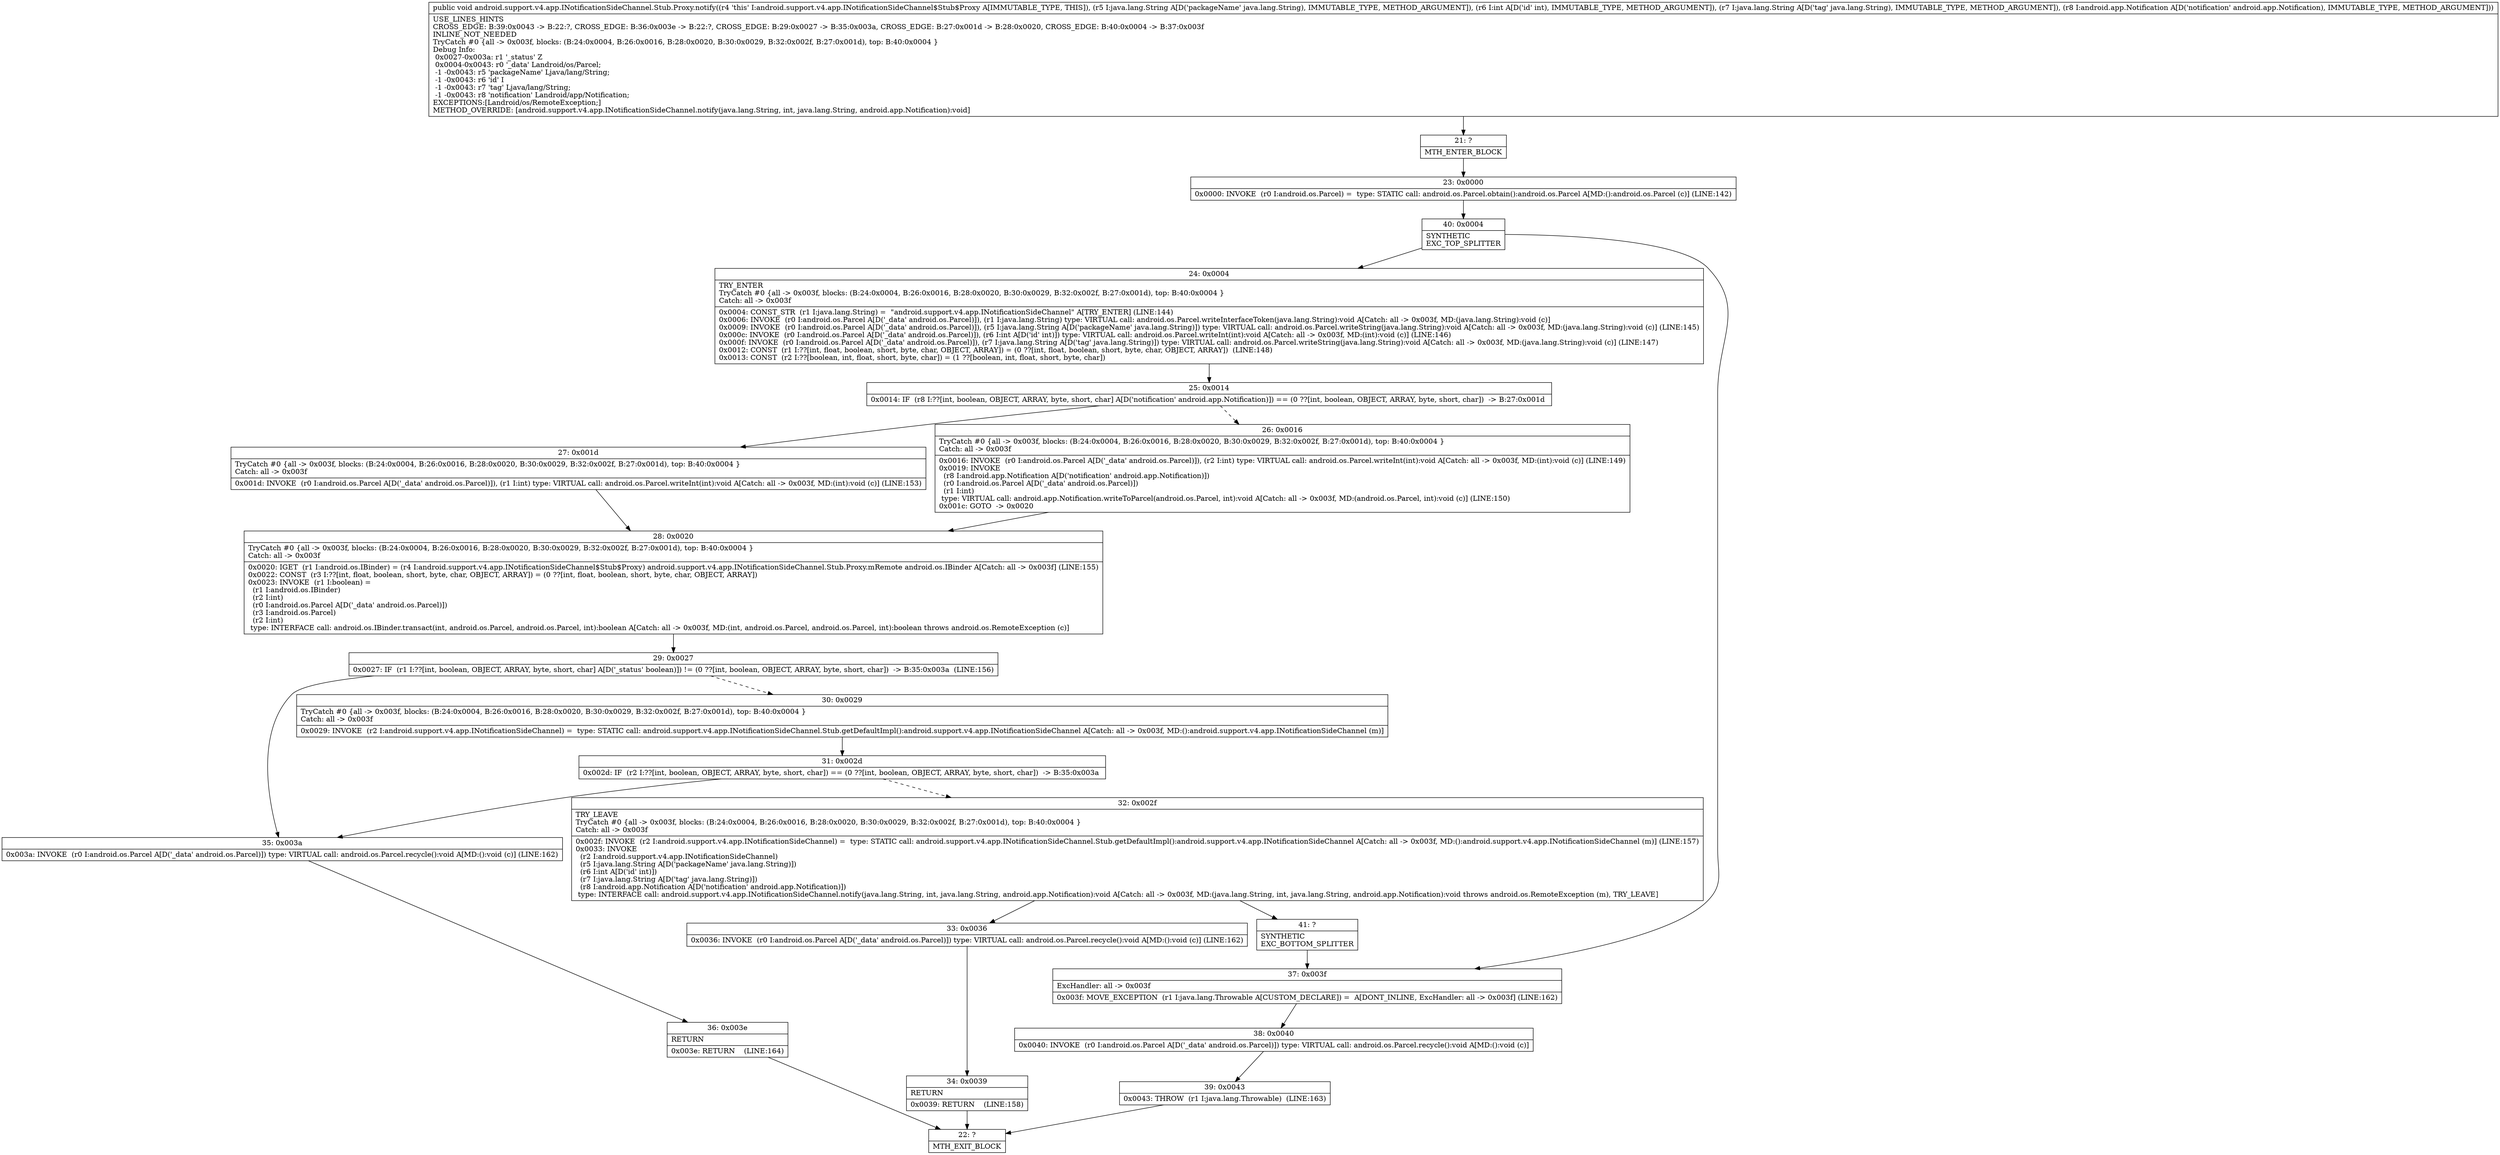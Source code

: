 digraph "CFG forandroid.support.v4.app.INotificationSideChannel.Stub.Proxy.notify(Ljava\/lang\/String;ILjava\/lang\/String;Landroid\/app\/Notification;)V" {
Node_21 [shape=record,label="{21\:\ ?|MTH_ENTER_BLOCK\l}"];
Node_23 [shape=record,label="{23\:\ 0x0000|0x0000: INVOKE  (r0 I:android.os.Parcel) =  type: STATIC call: android.os.Parcel.obtain():android.os.Parcel A[MD:():android.os.Parcel (c)] (LINE:142)\l}"];
Node_40 [shape=record,label="{40\:\ 0x0004|SYNTHETIC\lEXC_TOP_SPLITTER\l}"];
Node_24 [shape=record,label="{24\:\ 0x0004|TRY_ENTER\lTryCatch #0 \{all \-\> 0x003f, blocks: (B:24:0x0004, B:26:0x0016, B:28:0x0020, B:30:0x0029, B:32:0x002f, B:27:0x001d), top: B:40:0x0004 \}\lCatch: all \-\> 0x003f\l|0x0004: CONST_STR  (r1 I:java.lang.String) =  \"android.support.v4.app.INotificationSideChannel\" A[TRY_ENTER] (LINE:144)\l0x0006: INVOKE  (r0 I:android.os.Parcel A[D('_data' android.os.Parcel)]), (r1 I:java.lang.String) type: VIRTUAL call: android.os.Parcel.writeInterfaceToken(java.lang.String):void A[Catch: all \-\> 0x003f, MD:(java.lang.String):void (c)]\l0x0009: INVOKE  (r0 I:android.os.Parcel A[D('_data' android.os.Parcel)]), (r5 I:java.lang.String A[D('packageName' java.lang.String)]) type: VIRTUAL call: android.os.Parcel.writeString(java.lang.String):void A[Catch: all \-\> 0x003f, MD:(java.lang.String):void (c)] (LINE:145)\l0x000c: INVOKE  (r0 I:android.os.Parcel A[D('_data' android.os.Parcel)]), (r6 I:int A[D('id' int)]) type: VIRTUAL call: android.os.Parcel.writeInt(int):void A[Catch: all \-\> 0x003f, MD:(int):void (c)] (LINE:146)\l0x000f: INVOKE  (r0 I:android.os.Parcel A[D('_data' android.os.Parcel)]), (r7 I:java.lang.String A[D('tag' java.lang.String)]) type: VIRTUAL call: android.os.Parcel.writeString(java.lang.String):void A[Catch: all \-\> 0x003f, MD:(java.lang.String):void (c)] (LINE:147)\l0x0012: CONST  (r1 I:??[int, float, boolean, short, byte, char, OBJECT, ARRAY]) = (0 ??[int, float, boolean, short, byte, char, OBJECT, ARRAY])  (LINE:148)\l0x0013: CONST  (r2 I:??[boolean, int, float, short, byte, char]) = (1 ??[boolean, int, float, short, byte, char]) \l}"];
Node_25 [shape=record,label="{25\:\ 0x0014|0x0014: IF  (r8 I:??[int, boolean, OBJECT, ARRAY, byte, short, char] A[D('notification' android.app.Notification)]) == (0 ??[int, boolean, OBJECT, ARRAY, byte, short, char])  \-\> B:27:0x001d \l}"];
Node_26 [shape=record,label="{26\:\ 0x0016|TryCatch #0 \{all \-\> 0x003f, blocks: (B:24:0x0004, B:26:0x0016, B:28:0x0020, B:30:0x0029, B:32:0x002f, B:27:0x001d), top: B:40:0x0004 \}\lCatch: all \-\> 0x003f\l|0x0016: INVOKE  (r0 I:android.os.Parcel A[D('_data' android.os.Parcel)]), (r2 I:int) type: VIRTUAL call: android.os.Parcel.writeInt(int):void A[Catch: all \-\> 0x003f, MD:(int):void (c)] (LINE:149)\l0x0019: INVOKE  \l  (r8 I:android.app.Notification A[D('notification' android.app.Notification)])\l  (r0 I:android.os.Parcel A[D('_data' android.os.Parcel)])\l  (r1 I:int)\l type: VIRTUAL call: android.app.Notification.writeToParcel(android.os.Parcel, int):void A[Catch: all \-\> 0x003f, MD:(android.os.Parcel, int):void (c)] (LINE:150)\l0x001c: GOTO  \-\> 0x0020 \l}"];
Node_28 [shape=record,label="{28\:\ 0x0020|TryCatch #0 \{all \-\> 0x003f, blocks: (B:24:0x0004, B:26:0x0016, B:28:0x0020, B:30:0x0029, B:32:0x002f, B:27:0x001d), top: B:40:0x0004 \}\lCatch: all \-\> 0x003f\l|0x0020: IGET  (r1 I:android.os.IBinder) = (r4 I:android.support.v4.app.INotificationSideChannel$Stub$Proxy) android.support.v4.app.INotificationSideChannel.Stub.Proxy.mRemote android.os.IBinder A[Catch: all \-\> 0x003f] (LINE:155)\l0x0022: CONST  (r3 I:??[int, float, boolean, short, byte, char, OBJECT, ARRAY]) = (0 ??[int, float, boolean, short, byte, char, OBJECT, ARRAY]) \l0x0023: INVOKE  (r1 I:boolean) = \l  (r1 I:android.os.IBinder)\l  (r2 I:int)\l  (r0 I:android.os.Parcel A[D('_data' android.os.Parcel)])\l  (r3 I:android.os.Parcel)\l  (r2 I:int)\l type: INTERFACE call: android.os.IBinder.transact(int, android.os.Parcel, android.os.Parcel, int):boolean A[Catch: all \-\> 0x003f, MD:(int, android.os.Parcel, android.os.Parcel, int):boolean throws android.os.RemoteException (c)]\l}"];
Node_29 [shape=record,label="{29\:\ 0x0027|0x0027: IF  (r1 I:??[int, boolean, OBJECT, ARRAY, byte, short, char] A[D('_status' boolean)]) != (0 ??[int, boolean, OBJECT, ARRAY, byte, short, char])  \-\> B:35:0x003a  (LINE:156)\l}"];
Node_30 [shape=record,label="{30\:\ 0x0029|TryCatch #0 \{all \-\> 0x003f, blocks: (B:24:0x0004, B:26:0x0016, B:28:0x0020, B:30:0x0029, B:32:0x002f, B:27:0x001d), top: B:40:0x0004 \}\lCatch: all \-\> 0x003f\l|0x0029: INVOKE  (r2 I:android.support.v4.app.INotificationSideChannel) =  type: STATIC call: android.support.v4.app.INotificationSideChannel.Stub.getDefaultImpl():android.support.v4.app.INotificationSideChannel A[Catch: all \-\> 0x003f, MD:():android.support.v4.app.INotificationSideChannel (m)]\l}"];
Node_31 [shape=record,label="{31\:\ 0x002d|0x002d: IF  (r2 I:??[int, boolean, OBJECT, ARRAY, byte, short, char]) == (0 ??[int, boolean, OBJECT, ARRAY, byte, short, char])  \-\> B:35:0x003a \l}"];
Node_32 [shape=record,label="{32\:\ 0x002f|TRY_LEAVE\lTryCatch #0 \{all \-\> 0x003f, blocks: (B:24:0x0004, B:26:0x0016, B:28:0x0020, B:30:0x0029, B:32:0x002f, B:27:0x001d), top: B:40:0x0004 \}\lCatch: all \-\> 0x003f\l|0x002f: INVOKE  (r2 I:android.support.v4.app.INotificationSideChannel) =  type: STATIC call: android.support.v4.app.INotificationSideChannel.Stub.getDefaultImpl():android.support.v4.app.INotificationSideChannel A[Catch: all \-\> 0x003f, MD:():android.support.v4.app.INotificationSideChannel (m)] (LINE:157)\l0x0033: INVOKE  \l  (r2 I:android.support.v4.app.INotificationSideChannel)\l  (r5 I:java.lang.String A[D('packageName' java.lang.String)])\l  (r6 I:int A[D('id' int)])\l  (r7 I:java.lang.String A[D('tag' java.lang.String)])\l  (r8 I:android.app.Notification A[D('notification' android.app.Notification)])\l type: INTERFACE call: android.support.v4.app.INotificationSideChannel.notify(java.lang.String, int, java.lang.String, android.app.Notification):void A[Catch: all \-\> 0x003f, MD:(java.lang.String, int, java.lang.String, android.app.Notification):void throws android.os.RemoteException (m), TRY_LEAVE]\l}"];
Node_33 [shape=record,label="{33\:\ 0x0036|0x0036: INVOKE  (r0 I:android.os.Parcel A[D('_data' android.os.Parcel)]) type: VIRTUAL call: android.os.Parcel.recycle():void A[MD:():void (c)] (LINE:162)\l}"];
Node_34 [shape=record,label="{34\:\ 0x0039|RETURN\l|0x0039: RETURN    (LINE:158)\l}"];
Node_22 [shape=record,label="{22\:\ ?|MTH_EXIT_BLOCK\l}"];
Node_41 [shape=record,label="{41\:\ ?|SYNTHETIC\lEXC_BOTTOM_SPLITTER\l}"];
Node_35 [shape=record,label="{35\:\ 0x003a|0x003a: INVOKE  (r0 I:android.os.Parcel A[D('_data' android.os.Parcel)]) type: VIRTUAL call: android.os.Parcel.recycle():void A[MD:():void (c)] (LINE:162)\l}"];
Node_36 [shape=record,label="{36\:\ 0x003e|RETURN\l|0x003e: RETURN    (LINE:164)\l}"];
Node_27 [shape=record,label="{27\:\ 0x001d|TryCatch #0 \{all \-\> 0x003f, blocks: (B:24:0x0004, B:26:0x0016, B:28:0x0020, B:30:0x0029, B:32:0x002f, B:27:0x001d), top: B:40:0x0004 \}\lCatch: all \-\> 0x003f\l|0x001d: INVOKE  (r0 I:android.os.Parcel A[D('_data' android.os.Parcel)]), (r1 I:int) type: VIRTUAL call: android.os.Parcel.writeInt(int):void A[Catch: all \-\> 0x003f, MD:(int):void (c)] (LINE:153)\l}"];
Node_37 [shape=record,label="{37\:\ 0x003f|ExcHandler: all \-\> 0x003f\l|0x003f: MOVE_EXCEPTION  (r1 I:java.lang.Throwable A[CUSTOM_DECLARE]) =  A[DONT_INLINE, ExcHandler: all \-\> 0x003f] (LINE:162)\l}"];
Node_38 [shape=record,label="{38\:\ 0x0040|0x0040: INVOKE  (r0 I:android.os.Parcel A[D('_data' android.os.Parcel)]) type: VIRTUAL call: android.os.Parcel.recycle():void A[MD:():void (c)]\l}"];
Node_39 [shape=record,label="{39\:\ 0x0043|0x0043: THROW  (r1 I:java.lang.Throwable)  (LINE:163)\l}"];
MethodNode[shape=record,label="{public void android.support.v4.app.INotificationSideChannel.Stub.Proxy.notify((r4 'this' I:android.support.v4.app.INotificationSideChannel$Stub$Proxy A[IMMUTABLE_TYPE, THIS]), (r5 I:java.lang.String A[D('packageName' java.lang.String), IMMUTABLE_TYPE, METHOD_ARGUMENT]), (r6 I:int A[D('id' int), IMMUTABLE_TYPE, METHOD_ARGUMENT]), (r7 I:java.lang.String A[D('tag' java.lang.String), IMMUTABLE_TYPE, METHOD_ARGUMENT]), (r8 I:android.app.Notification A[D('notification' android.app.Notification), IMMUTABLE_TYPE, METHOD_ARGUMENT]))  | USE_LINES_HINTS\lCROSS_EDGE: B:39:0x0043 \-\> B:22:?, CROSS_EDGE: B:36:0x003e \-\> B:22:?, CROSS_EDGE: B:29:0x0027 \-\> B:35:0x003a, CROSS_EDGE: B:27:0x001d \-\> B:28:0x0020, CROSS_EDGE: B:40:0x0004 \-\> B:37:0x003f\lINLINE_NOT_NEEDED\lTryCatch #0 \{all \-\> 0x003f, blocks: (B:24:0x0004, B:26:0x0016, B:28:0x0020, B:30:0x0029, B:32:0x002f, B:27:0x001d), top: B:40:0x0004 \}\lDebug Info:\l  0x0027\-0x003a: r1 '_status' Z\l  0x0004\-0x0043: r0 '_data' Landroid\/os\/Parcel;\l  \-1 \-0x0043: r5 'packageName' Ljava\/lang\/String;\l  \-1 \-0x0043: r6 'id' I\l  \-1 \-0x0043: r7 'tag' Ljava\/lang\/String;\l  \-1 \-0x0043: r8 'notification' Landroid\/app\/Notification;\lEXCEPTIONS:[Landroid\/os\/RemoteException;]\lMETHOD_OVERRIDE: [android.support.v4.app.INotificationSideChannel.notify(java.lang.String, int, java.lang.String, android.app.Notification):void]\l}"];
MethodNode -> Node_21;Node_21 -> Node_23;
Node_23 -> Node_40;
Node_40 -> Node_24;
Node_40 -> Node_37;
Node_24 -> Node_25;
Node_25 -> Node_26[style=dashed];
Node_25 -> Node_27;
Node_26 -> Node_28;
Node_28 -> Node_29;
Node_29 -> Node_30[style=dashed];
Node_29 -> Node_35;
Node_30 -> Node_31;
Node_31 -> Node_32[style=dashed];
Node_31 -> Node_35;
Node_32 -> Node_33;
Node_32 -> Node_41;
Node_33 -> Node_34;
Node_34 -> Node_22;
Node_41 -> Node_37;
Node_35 -> Node_36;
Node_36 -> Node_22;
Node_27 -> Node_28;
Node_37 -> Node_38;
Node_38 -> Node_39;
Node_39 -> Node_22;
}

